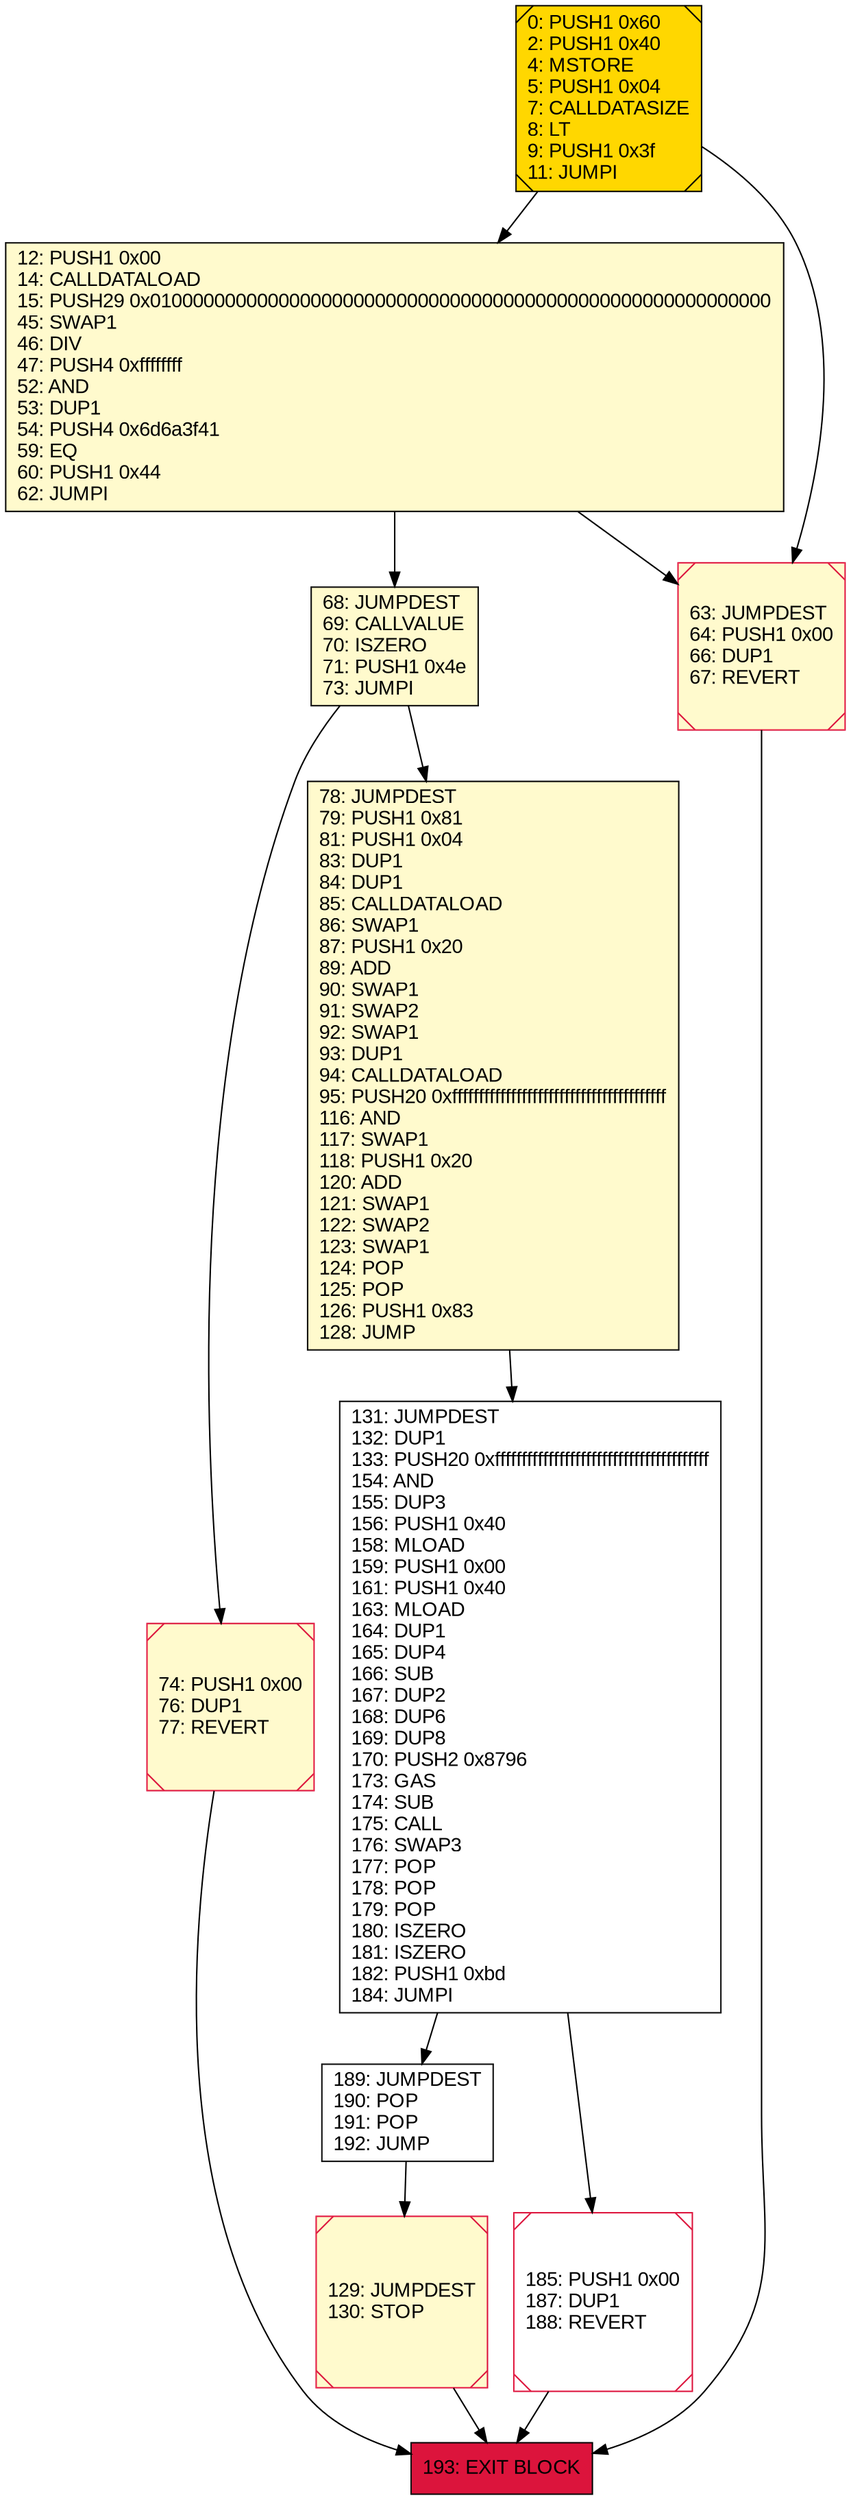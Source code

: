 digraph G {
bgcolor=transparent rankdir=UD;
node [shape=box style=filled color=black fillcolor=white fontname=arial fontcolor=black];
193 [label="193: EXIT BLOCK\l" fillcolor=crimson ];
129 [label="129: JUMPDEST\l130: STOP\l" fillcolor=lemonchiffon shape=Msquare color=crimson ];
131 [label="131: JUMPDEST\l132: DUP1\l133: PUSH20 0xffffffffffffffffffffffffffffffffffffffff\l154: AND\l155: DUP3\l156: PUSH1 0x40\l158: MLOAD\l159: PUSH1 0x00\l161: PUSH1 0x40\l163: MLOAD\l164: DUP1\l165: DUP4\l166: SUB\l167: DUP2\l168: DUP6\l169: DUP8\l170: PUSH2 0x8796\l173: GAS\l174: SUB\l175: CALL\l176: SWAP3\l177: POP\l178: POP\l179: POP\l180: ISZERO\l181: ISZERO\l182: PUSH1 0xbd\l184: JUMPI\l" ];
189 [label="189: JUMPDEST\l190: POP\l191: POP\l192: JUMP\l" ];
12 [label="12: PUSH1 0x00\l14: CALLDATALOAD\l15: PUSH29 0x0100000000000000000000000000000000000000000000000000000000\l45: SWAP1\l46: DIV\l47: PUSH4 0xffffffff\l52: AND\l53: DUP1\l54: PUSH4 0x6d6a3f41\l59: EQ\l60: PUSH1 0x44\l62: JUMPI\l" fillcolor=lemonchiffon ];
185 [label="185: PUSH1 0x00\l187: DUP1\l188: REVERT\l" shape=Msquare color=crimson ];
68 [label="68: JUMPDEST\l69: CALLVALUE\l70: ISZERO\l71: PUSH1 0x4e\l73: JUMPI\l" fillcolor=lemonchiffon ];
63 [label="63: JUMPDEST\l64: PUSH1 0x00\l66: DUP1\l67: REVERT\l" fillcolor=lemonchiffon shape=Msquare color=crimson ];
74 [label="74: PUSH1 0x00\l76: DUP1\l77: REVERT\l" fillcolor=lemonchiffon shape=Msquare color=crimson ];
0 [label="0: PUSH1 0x60\l2: PUSH1 0x40\l4: MSTORE\l5: PUSH1 0x04\l7: CALLDATASIZE\l8: LT\l9: PUSH1 0x3f\l11: JUMPI\l" fillcolor=lemonchiffon shape=Msquare fillcolor=gold ];
78 [label="78: JUMPDEST\l79: PUSH1 0x81\l81: PUSH1 0x04\l83: DUP1\l84: DUP1\l85: CALLDATALOAD\l86: SWAP1\l87: PUSH1 0x20\l89: ADD\l90: SWAP1\l91: SWAP2\l92: SWAP1\l93: DUP1\l94: CALLDATALOAD\l95: PUSH20 0xffffffffffffffffffffffffffffffffffffffff\l116: AND\l117: SWAP1\l118: PUSH1 0x20\l120: ADD\l121: SWAP1\l122: SWAP2\l123: SWAP1\l124: POP\l125: POP\l126: PUSH1 0x83\l128: JUMP\l" fillcolor=lemonchiffon ];
189 -> 129;
0 -> 12;
78 -> 131;
74 -> 193;
131 -> 189;
68 -> 74;
0 -> 63;
129 -> 193;
68 -> 78;
185 -> 193;
63 -> 193;
12 -> 63;
12 -> 68;
131 -> 185;
}